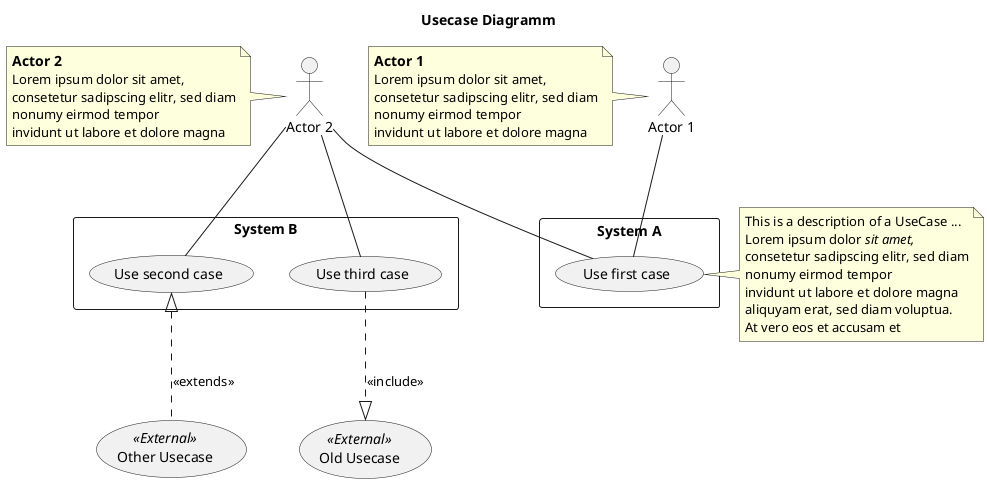 @startuml Usecase_2

title Usecase Diagramm

Actor "Actor 2" as actor2
note left of actor2
    <b><color:black><size:14>Actor 2
    Lorem ipsum dolor sit amet,
    consetetur sadipscing elitr, sed diam
    nonumy eirmod tempor
    invidunt ut labore et dolore magna
end note

Actor "Actor 1" as actor1
note left of actor1
    <b><color:black><size:14>Actor 1
    Lorem ipsum dolor sit amet,
    consetetur sadipscing elitr, sed diam
    nonumy eirmod tempor
    invidunt ut labore et dolore magna
end note

rectangle "System A" {
    UseCase (Use first case) as UC1
}
note right of UC1
    This is a description of a UseCase ...
    Lorem ipsum dolor <i>sit amet,
    consetetur sadipscing elitr, sed diam
    nonumy eirmod tempor
    invidunt ut labore et dolore magna
    aliquyam erat, sed diam voluptua.
    At vero eos et accusam et
end note

actor1  -- UC1
actor2 -- UC1

rectangle  "System B" {
    UseCase (Use second case) as UC2
    UseCase (Use third case) as UC3
}
actor2 -- UC2
actor2 -- UC3

UseCase (Old Usecase) <<External>> as UC4
UseCase (Other Usecase) <<External>> as UC5
UC3 ..|> UC4 : <<include>>
UC2 <|.. UC5 : <<extends>>

@enduml